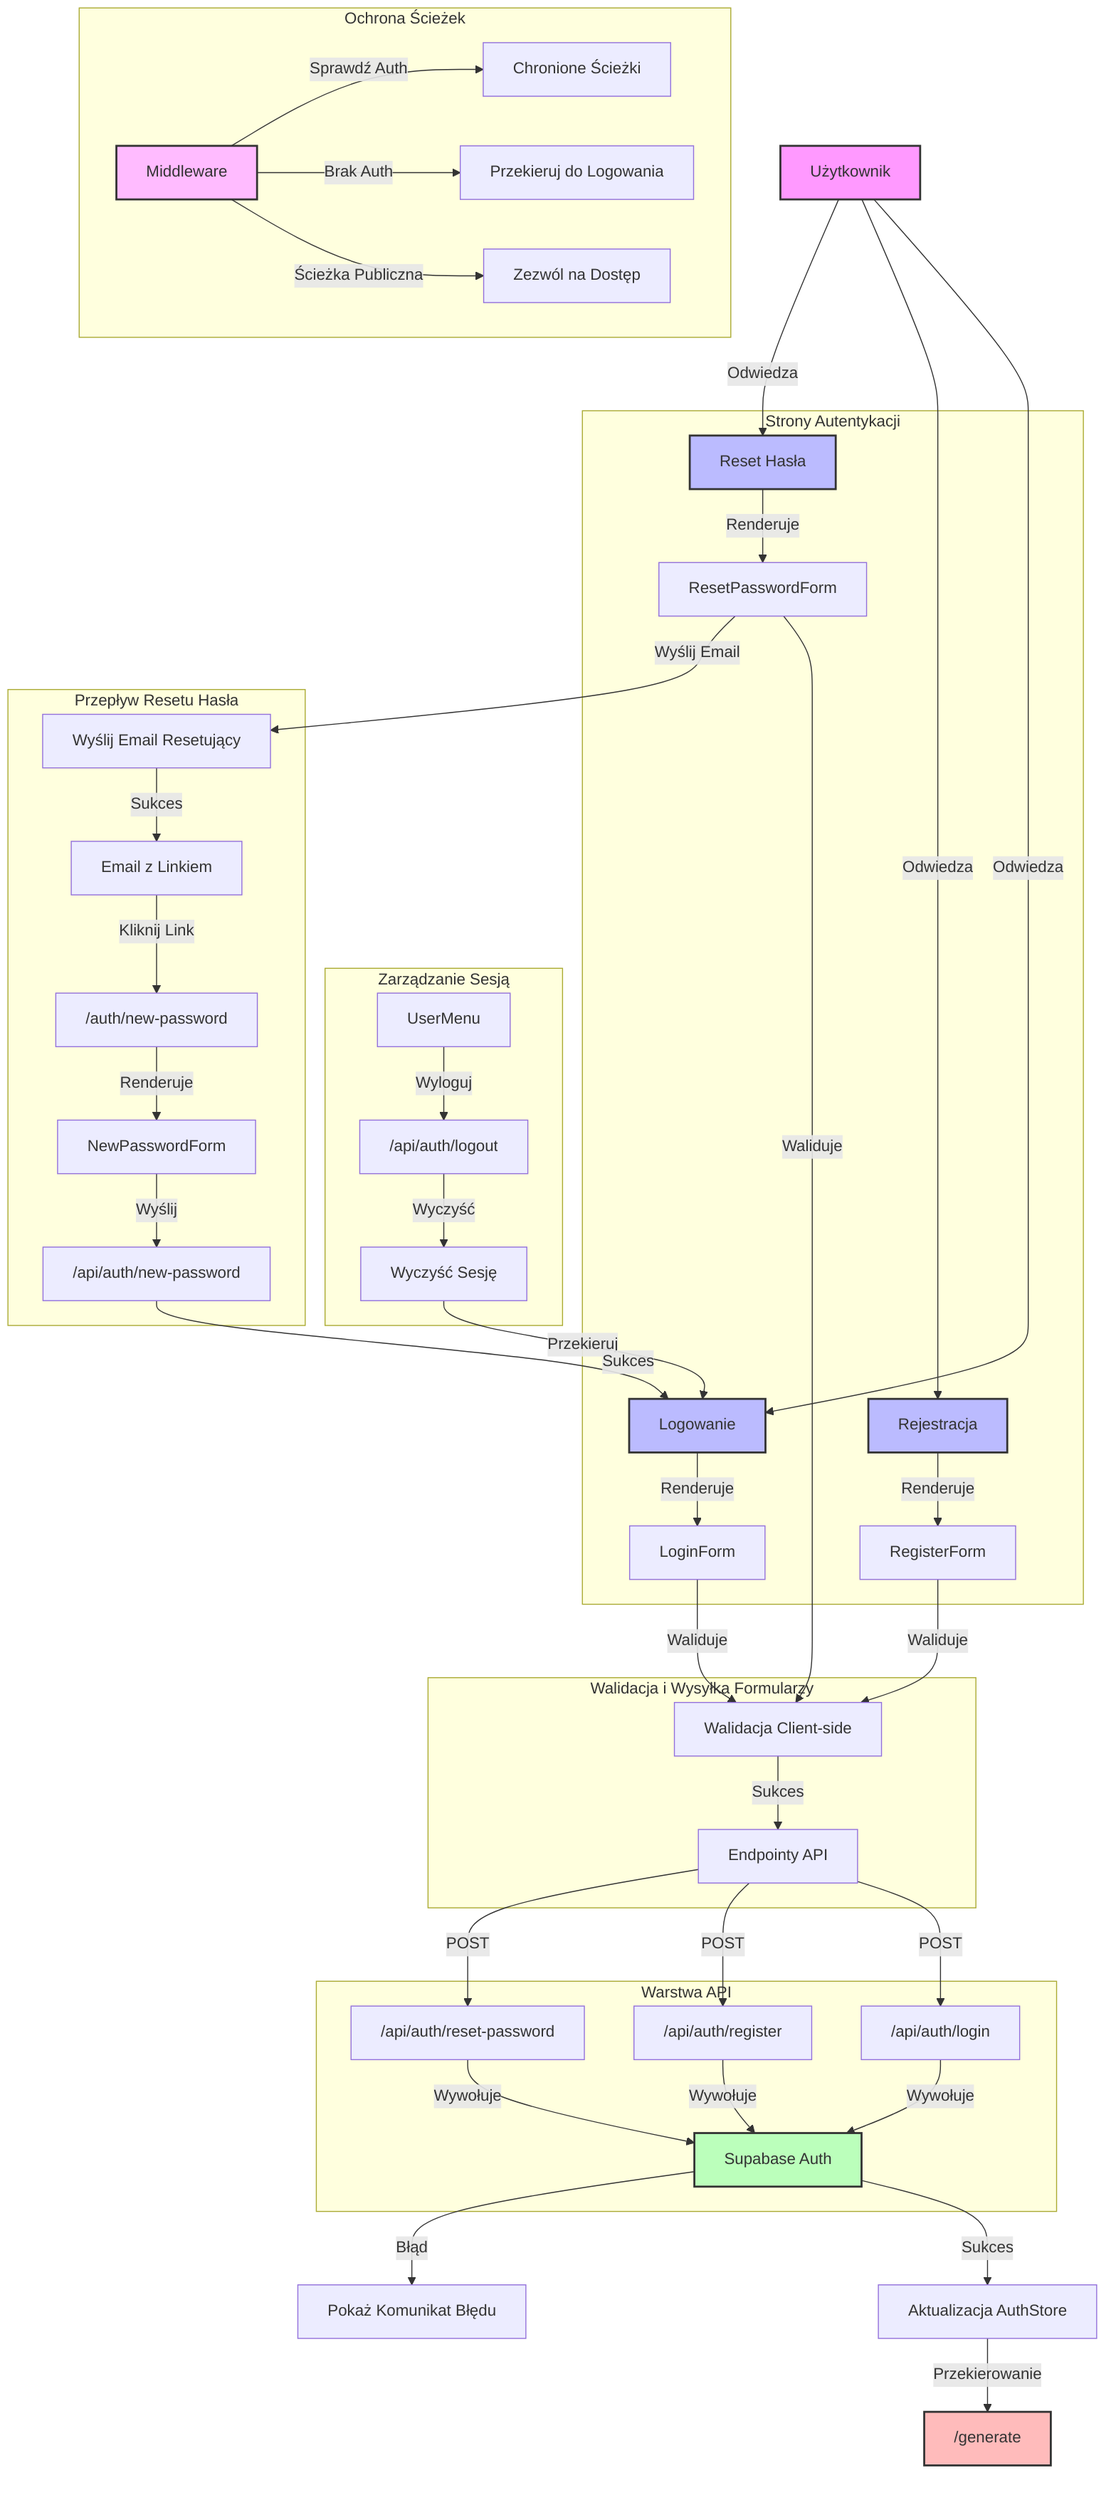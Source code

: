 flowchart TD
    %% Style definitions
    classDef userNode fill:#f9f,stroke:#333,stroke-width:2px
    classDef pageNode fill:#bbf,stroke:#333,stroke-width:2px
    classDef authNode fill:#bfb,stroke:#333,stroke-width:2px
    classDef redirectNode fill:#fbb,stroke:#333,stroke-width:2px
    classDef middlewareNode fill:#fbf,stroke:#333,stroke-width:2px

    %% Punkty wejścia użytkownika
    U[Użytkownik]:::userNode
    U -->|Odwiedza| L["Logowanie"]
    U -->|Odwiedza| R["Rejestracja"]
    U -->|Odwiedza| P["Reset Hasła"]

    %% Strony Autentykacji
    subgraph "Strony Autentykacji"
        L:::pageNode -->|Renderuje| LF["LoginForm"]
        R:::pageNode -->|Renderuje| RF["RegisterForm"]
        P:::pageNode -->|Renderuje| PF["ResetPasswordForm"]
    end

    %% Komponenty Formularzy
    subgraph "Walidacja i Wysyłka Formularzy"
        LF -->|Waliduje| V["Walidacja Client-side"]
        RF -->|Waliduje| V
        PF -->|Waliduje| V
        V -->|Sukces| API["Endpointy API"]
    end

    %% Warstwa API
    subgraph "Warstwa API"
        API -->|POST| AL["/api/auth/login"]
        API -->|POST| AR["/api/auth/register"]
        API -->|POST| AP["/api/auth/reset-password"]
        
        AL -->|Wywołuje| AUTH["Supabase Auth"]:::authNode
        AR -->|Wywołuje| AUTH
        AP -->|Wywołuje| AUTH
    end

    %% Rezultaty Autentykacji
    AUTH -->|Sukces| AS["Aktualizacja AuthStore"]
    AUTH -->|Błąd| AE["Pokaż Komunikat Błędu"]

    %% Przepływ po Autentykacji
    AS -->|Przekierowanie| GEN["/generate"]:::redirectNode

    %% Ochrona Ścieżek
    subgraph "Ochrona Ścieżek"
        MID["Middleware"]:::middlewareNode -->|Sprawdź Auth| PR["Chronione Ścieżki"]
        MID -->|Brak Auth| RL["Przekieruj do Logowania"]
        MID -->|Ścieżka Publiczna| PA["Zezwól na Dostęp"]
    end

    %% Zarządzanie Sesją
    subgraph "Zarządzanie Sesją"
        UM["UserMenu"] -->|Wyloguj| LO["/api/auth/logout"]
        LO -->|Wyczyść| CS["Wyczyść Sesję"]
        CS -->|Przekieruj| L
    end

    %% Przepływ Resetu Hasła
    subgraph "Przepływ Resetu Hasła"
        PF -->|Wyślij Email| SE["Wyślij Email Resetujący"]
        SE -->|Sukces| EM["Email z Linkiem"]
        EM -->|Kliknij Link| NP["/auth/new-password"]
        NP -->|Renderuje| NPF["NewPasswordForm"]
        NPF -->|Wyślij| ANP["/api/auth/new-password"]
        ANP -->|Sukces| L
    end